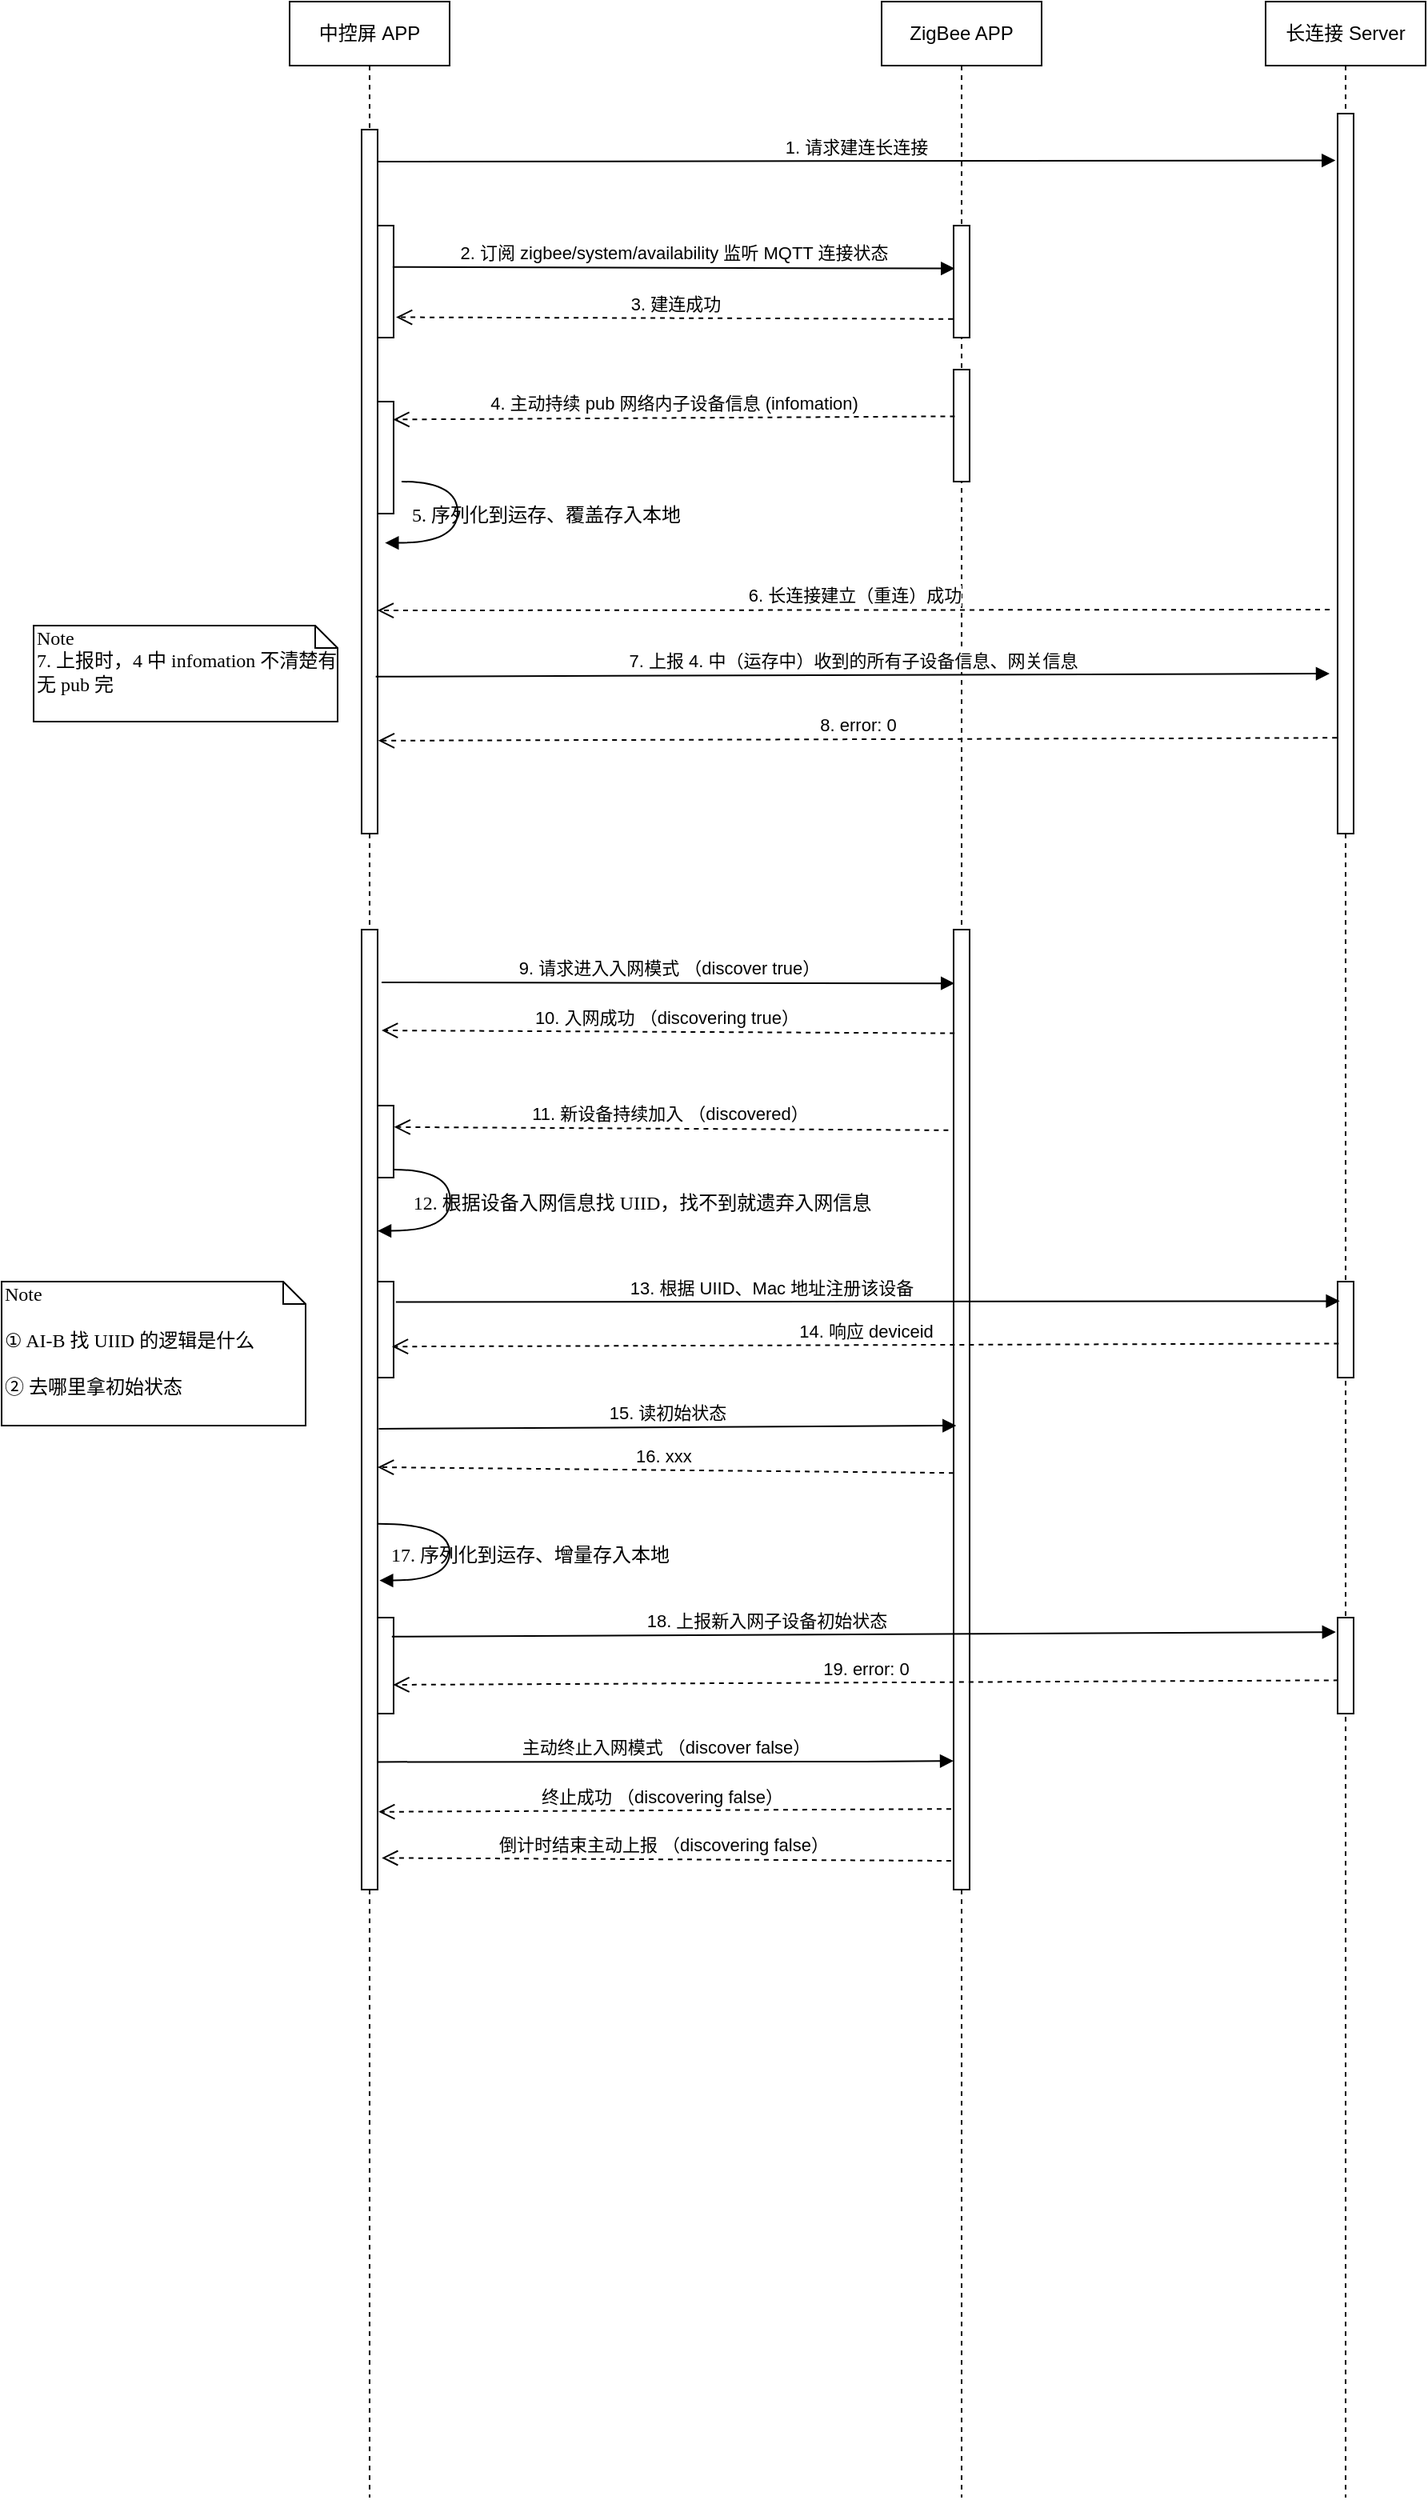 <mxfile version="20.2.3" type="github">
  <diagram name="Page-1" id="13e1069c-82ec-6db2-03f1-153e76fe0fe0">
    <mxGraphModel dx="2510" dy="729" grid="1" gridSize="10" guides="1" tooltips="1" connect="1" arrows="1" fold="1" page="1" pageScale="1" pageWidth="1100" pageHeight="850" background="none" math="0" shadow="0">
      <root>
        <mxCell id="0" />
        <mxCell id="1" parent="0" />
        <mxCell id="mfzXLa-9cbicv-mfSP5t-9" value="中控屏 APP" style="shape=umlLifeline;perimeter=lifelinePerimeter;whiteSpace=wrap;html=1;container=1;collapsible=0;recursiveResize=0;outlineConnect=0;" vertex="1" parent="1">
          <mxGeometry x="110" y="830" width="100" height="1560" as="geometry" />
        </mxCell>
        <mxCell id="mfzXLa-9cbicv-mfSP5t-12" value="" style="html=1;points=[];perimeter=orthogonalPerimeter;" vertex="1" parent="mfzXLa-9cbicv-mfSP5t-9">
          <mxGeometry x="55" y="140" width="10" height="70" as="geometry" />
        </mxCell>
        <mxCell id="mfzXLa-9cbicv-mfSP5t-19" value="" style="html=1;points=[];perimeter=orthogonalPerimeter;rounded=0;shadow=0;comic=0;labelBackgroundColor=none;strokeWidth=1;fontFamily=Verdana;fontSize=12;align=center;" vertex="1" parent="mfzXLa-9cbicv-mfSP5t-9">
          <mxGeometry x="55" y="250" width="10" height="70" as="geometry" />
        </mxCell>
        <mxCell id="mfzXLa-9cbicv-mfSP5t-21" value="5. 序列化到运存、覆盖存入本地" style="html=1;verticalAlign=bottom;endArrow=block;labelBackgroundColor=none;fontFamily=Verdana;fontSize=12;elbow=vertical;edgeStyle=orthogonalEdgeStyle;curved=1;entryX=1.464;entryY=0.587;entryDx=0;entryDy=0;entryPerimeter=0;" edge="1" parent="mfzXLa-9cbicv-mfSP5t-9" target="mfzXLa-9cbicv-mfSP5t-22">
          <mxGeometry x="0.096" y="55" relative="1" as="geometry">
            <mxPoint x="70" y="300" as="sourcePoint" />
            <mxPoint x="60" y="339" as="targetPoint" />
            <Array as="points">
              <mxPoint x="105" y="300" />
              <mxPoint x="105" y="338" />
            </Array>
            <mxPoint as="offset" />
          </mxGeometry>
        </mxCell>
        <mxCell id="mfzXLa-9cbicv-mfSP5t-22" value="" style="html=1;points=[];perimeter=orthogonalPerimeter;rounded=0;shadow=0;comic=0;labelBackgroundColor=none;strokeWidth=1;fontFamily=Verdana;fontSize=12;align=center;" vertex="1" parent="mfzXLa-9cbicv-mfSP5t-9">
          <mxGeometry x="45" y="80" width="10" height="440" as="geometry" />
        </mxCell>
        <mxCell id="mfzXLa-9cbicv-mfSP5t-23" value="1. 请求建连长连接" style="html=1;verticalAlign=bottom;endArrow=block;rounded=0;entryX=-0.136;entryY=0.065;entryDx=0;entryDy=0;entryPerimeter=0;" edge="1" parent="mfzXLa-9cbicv-mfSP5t-9" target="mfzXLa-9cbicv-mfSP5t-24">
          <mxGeometry width="80" relative="1" as="geometry">
            <mxPoint x="55" y="100" as="sourcePoint" />
            <mxPoint x="135" y="100" as="targetPoint" />
          </mxGeometry>
        </mxCell>
        <mxCell id="mfzXLa-9cbicv-mfSP5t-28" value="" style="html=1;points=[];perimeter=orthogonalPerimeter;rounded=0;shadow=0;comic=0;labelBackgroundColor=none;strokeWidth=1;fontFamily=Verdana;fontSize=12;align=center;" vertex="1" parent="mfzXLa-9cbicv-mfSP5t-9">
          <mxGeometry x="45" y="580" width="10" height="600" as="geometry" />
        </mxCell>
        <mxCell id="mfzXLa-9cbicv-mfSP5t-40" value="" style="html=1;points=[];perimeter=orthogonalPerimeter;" vertex="1" parent="mfzXLa-9cbicv-mfSP5t-9">
          <mxGeometry x="55" y="690" width="10" height="45" as="geometry" />
        </mxCell>
        <mxCell id="mfzXLa-9cbicv-mfSP5t-46" value="12. 根据设备入网信息找 UIID，找不到就遗弃入网信息" style="html=1;verticalAlign=bottom;endArrow=block;labelBackgroundColor=none;fontFamily=Verdana;fontSize=12;elbow=vertical;edgeStyle=orthogonalEdgeStyle;curved=1;entryX=1.464;entryY=0.587;entryDx=0;entryDy=0;entryPerimeter=0;" edge="1" parent="mfzXLa-9cbicv-mfSP5t-9">
          <mxGeometry x="0.095" y="120" relative="1" as="geometry">
            <mxPoint x="65.36" y="730" as="sourcePoint" />
            <mxPoint x="55.0" y="768.28" as="targetPoint" />
            <Array as="points">
              <mxPoint x="100.36" y="730" />
              <mxPoint x="100.36" y="768" />
            </Array>
            <mxPoint as="offset" />
          </mxGeometry>
        </mxCell>
        <mxCell id="mfzXLa-9cbicv-mfSP5t-48" value="" style="html=1;points=[];perimeter=orthogonalPerimeter;" vertex="1" parent="mfzXLa-9cbicv-mfSP5t-9">
          <mxGeometry x="55" y="800" width="10" height="60" as="geometry" />
        </mxCell>
        <mxCell id="mfzXLa-9cbicv-mfSP5t-54" value="" style="html=1;points=[];perimeter=orthogonalPerimeter;" vertex="1" parent="mfzXLa-9cbicv-mfSP5t-9">
          <mxGeometry x="55" y="1010" width="10" height="60" as="geometry" />
        </mxCell>
        <mxCell id="mfzXLa-9cbicv-mfSP5t-57" value="17. 序列化到运存、增量存入本地" style="html=1;verticalAlign=bottom;endArrow=block;labelBackgroundColor=none;fontFamily=Verdana;fontSize=12;elbow=vertical;edgeStyle=orthogonalEdgeStyle;curved=1;entryX=1.115;entryY=0.678;entryDx=0;entryDy=0;entryPerimeter=0;exitX=1.042;exitY=0.619;exitDx=0;exitDy=0;exitPerimeter=0;" edge="1" parent="mfzXLa-9cbicv-mfSP5t-9" source="mfzXLa-9cbicv-mfSP5t-28" target="mfzXLa-9cbicv-mfSP5t-28">
          <mxGeometry x="0.182" y="50" relative="1" as="geometry">
            <mxPoint x="65.36" y="930" as="sourcePoint" />
            <mxPoint x="55.0" y="968.28" as="targetPoint" />
            <Array as="points">
              <mxPoint x="100" y="951" />
              <mxPoint x="100" y="987" />
            </Array>
            <mxPoint as="offset" />
          </mxGeometry>
        </mxCell>
        <mxCell id="mfzXLa-9cbicv-mfSP5t-10" value="ZigBee APP" style="shape=umlLifeline;perimeter=lifelinePerimeter;whiteSpace=wrap;html=1;container=1;collapsible=0;recursiveResize=0;outlineConnect=0;" vertex="1" parent="1">
          <mxGeometry x="480" y="830" width="100" height="1560" as="geometry" />
        </mxCell>
        <mxCell id="mfzXLa-9cbicv-mfSP5t-17" value="" style="html=1;points=[];perimeter=orthogonalPerimeter;rounded=0;shadow=0;comic=0;labelBackgroundColor=none;strokeWidth=1;fontFamily=Verdana;fontSize=12;align=center;" vertex="1" parent="mfzXLa-9cbicv-mfSP5t-10">
          <mxGeometry x="45" y="140" width="10" height="70" as="geometry" />
        </mxCell>
        <mxCell id="mfzXLa-9cbicv-mfSP5t-18" value="" style="html=1;points=[];perimeter=orthogonalPerimeter;rounded=0;shadow=0;comic=0;labelBackgroundColor=none;strokeWidth=1;fontFamily=Verdana;fontSize=12;align=center;" vertex="1" parent="mfzXLa-9cbicv-mfSP5t-10">
          <mxGeometry x="45" y="230" width="10" height="70" as="geometry" />
        </mxCell>
        <mxCell id="mfzXLa-9cbicv-mfSP5t-29" value="" style="html=1;points=[];perimeter=orthogonalPerimeter;rounded=0;shadow=0;comic=0;labelBackgroundColor=none;strokeWidth=1;fontFamily=Verdana;fontSize=12;align=center;" vertex="1" parent="mfzXLa-9cbicv-mfSP5t-10">
          <mxGeometry x="45" y="580" width="10" height="600" as="geometry" />
        </mxCell>
        <mxCell id="mfzXLa-9cbicv-mfSP5t-11" value="长连接 Server" style="shape=umlLifeline;perimeter=lifelinePerimeter;whiteSpace=wrap;html=1;container=1;collapsible=0;recursiveResize=0;outlineConnect=0;" vertex="1" parent="1">
          <mxGeometry x="720" y="830" width="100" height="1560" as="geometry" />
        </mxCell>
        <mxCell id="mfzXLa-9cbicv-mfSP5t-24" value="" style="html=1;points=[];perimeter=orthogonalPerimeter;rounded=0;shadow=0;comic=0;labelBackgroundColor=none;strokeWidth=1;fontFamily=Verdana;fontSize=12;align=center;" vertex="1" parent="mfzXLa-9cbicv-mfSP5t-11">
          <mxGeometry x="45" y="70" width="10" height="450" as="geometry" />
        </mxCell>
        <mxCell id="mfzXLa-9cbicv-mfSP5t-37" value="" style="html=1;points=[];perimeter=orthogonalPerimeter;rounded=0;shadow=0;comic=0;labelBackgroundColor=none;strokeWidth=1;fontFamily=Verdana;fontSize=12;align=center;" vertex="1" parent="mfzXLa-9cbicv-mfSP5t-11">
          <mxGeometry x="45" y="800" width="10" height="60" as="geometry" />
        </mxCell>
        <mxCell id="mfzXLa-9cbicv-mfSP5t-60" value="" style="html=1;points=[];perimeter=orthogonalPerimeter;rounded=0;shadow=0;comic=0;labelBackgroundColor=none;strokeWidth=1;fontFamily=Verdana;fontSize=12;align=center;" vertex="1" parent="mfzXLa-9cbicv-mfSP5t-11">
          <mxGeometry x="45" y="1010" width="10" height="60" as="geometry" />
        </mxCell>
        <mxCell id="mfzXLa-9cbicv-mfSP5t-14" value="3. 建连成功" style="html=1;verticalAlign=bottom;endArrow=open;dashed=1;endSize=8;rounded=0;exitX=-0.045;exitY=0.834;exitDx=0;exitDy=0;exitPerimeter=0;entryX=1.155;entryY=0.818;entryDx=0;entryDy=0;entryPerimeter=0;" edge="1" parent="1" source="mfzXLa-9cbicv-mfSP5t-17" target="mfzXLa-9cbicv-mfSP5t-12">
          <mxGeometry relative="1" as="geometry">
            <mxPoint x="520" y="990" as="sourcePoint" />
            <mxPoint x="270" y="990" as="targetPoint" />
            <Array as="points" />
          </mxGeometry>
        </mxCell>
        <mxCell id="mfzXLa-9cbicv-mfSP5t-16" value="4. 主动持续 pub 网络内子设备信息 (infomation)" style="html=1;verticalAlign=bottom;endArrow=open;dashed=1;endSize=8;rounded=0;exitX=0.073;exitY=0.417;exitDx=0;exitDy=0;exitPerimeter=0;entryX=0.973;entryY=0.16;entryDx=0;entryDy=0;entryPerimeter=0;" edge="1" parent="1" source="mfzXLa-9cbicv-mfSP5t-18" target="mfzXLa-9cbicv-mfSP5t-19">
          <mxGeometry relative="1" as="geometry">
            <mxPoint x="520" y="1089.5" as="sourcePoint" />
            <mxPoint x="180" y="1090" as="targetPoint" />
          </mxGeometry>
        </mxCell>
        <mxCell id="mfzXLa-9cbicv-mfSP5t-13" value="2. 订阅 zigbee/system/availability 监听 MQTT 连接状态" style="html=1;verticalAlign=bottom;endArrow=block;rounded=0;exitX=0.945;exitY=0.37;exitDx=0;exitDy=0;exitPerimeter=0;entryX=0.064;entryY=0.383;entryDx=0;entryDy=0;entryPerimeter=0;" edge="1" parent="1" source="mfzXLa-9cbicv-mfSP5t-12" target="mfzXLa-9cbicv-mfSP5t-17">
          <mxGeometry width="80" relative="1" as="geometry">
            <mxPoint x="170" y="950" as="sourcePoint" />
            <mxPoint x="520" y="996" as="targetPoint" />
            <Array as="points" />
          </mxGeometry>
        </mxCell>
        <mxCell id="mfzXLa-9cbicv-mfSP5t-25" value="6. 长连接建立（重连）成功" style="html=1;verticalAlign=bottom;endArrow=open;dashed=1;endSize=8;rounded=0;entryX=0.991;entryY=0.683;entryDx=0;entryDy=0;entryPerimeter=0;" edge="1" parent="1" target="mfzXLa-9cbicv-mfSP5t-22">
          <mxGeometry relative="1" as="geometry">
            <mxPoint x="760" y="1210" as="sourcePoint" />
            <mxPoint x="680" y="1210" as="targetPoint" />
          </mxGeometry>
        </mxCell>
        <mxCell id="mfzXLa-9cbicv-mfSP5t-26" value="Note&lt;br&gt;7. 上报时，4 中 infomation 不清楚有无 pub 完" style="shape=note;whiteSpace=wrap;html=1;size=14;verticalAlign=top;align=left;spacingTop=-6;rounded=0;shadow=0;comic=0;labelBackgroundColor=none;strokeWidth=1;fontFamily=Verdana;fontSize=12" vertex="1" parent="1">
          <mxGeometry x="-50" y="1220" width="190" height="60" as="geometry" />
        </mxCell>
        <mxCell id="mfzXLa-9cbicv-mfSP5t-27" value="7. 上报 4. 中（运存中）收到的所有子设备信息、网关信息" style="html=1;verticalAlign=bottom;endArrow=block;rounded=0;exitX=0.882;exitY=0.777;exitDx=0;exitDy=0;exitPerimeter=0;" edge="1" parent="1" source="mfzXLa-9cbicv-mfSP5t-22">
          <mxGeometry width="80" relative="1" as="geometry">
            <mxPoint x="170" y="1250.75" as="sourcePoint" />
            <mxPoint x="760" y="1250" as="targetPoint" />
          </mxGeometry>
        </mxCell>
        <mxCell id="mfzXLa-9cbicv-mfSP5t-30" value="9. 请求进入入网模式 （discover true）" style="html=1;verticalAlign=bottom;endArrow=block;rounded=0;entryX=0.061;entryY=0.056;entryDx=0;entryDy=0;entryPerimeter=0;exitX=1.253;exitY=0.055;exitDx=0;exitDy=0;exitPerimeter=0;" edge="1" parent="1" source="mfzXLa-9cbicv-mfSP5t-28" target="mfzXLa-9cbicv-mfSP5t-29">
          <mxGeometry width="80" relative="1" as="geometry">
            <mxPoint x="220" y="1410" as="sourcePoint" />
            <mxPoint x="511.19" y="1430.91" as="targetPoint" />
            <Array as="points" />
          </mxGeometry>
        </mxCell>
        <mxCell id="mfzXLa-9cbicv-mfSP5t-32" value="主动终止入网模式 （discover false）" style="html=1;verticalAlign=bottom;endArrow=block;rounded=0;exitX=0.99;exitY=0.867;exitDx=0;exitDy=0;exitPerimeter=0;entryX=0.003;entryY=0.866;entryDx=0;entryDy=0;entryPerimeter=0;" edge="1" parent="1" source="mfzXLa-9cbicv-mfSP5t-28" target="mfzXLa-9cbicv-mfSP5t-29">
          <mxGeometry width="80" relative="1" as="geometry">
            <mxPoint x="170.0" y="1520" as="sourcePoint" />
            <mxPoint x="528.0" y="1520.17" as="targetPoint" />
            <Array as="points">
              <mxPoint x="470" y="1930" />
            </Array>
          </mxGeometry>
        </mxCell>
        <mxCell id="mfzXLa-9cbicv-mfSP5t-33" value="终止成功 （discovering false）&amp;nbsp;" style="html=1;verticalAlign=bottom;endArrow=open;dashed=1;endSize=8;rounded=0;entryX=1.061;entryY=0.919;entryDx=0;entryDy=0;entryPerimeter=0;exitX=-0.153;exitY=0.916;exitDx=0;exitDy=0;exitPerimeter=0;" edge="1" parent="1" source="mfzXLa-9cbicv-mfSP5t-29" target="mfzXLa-9cbicv-mfSP5t-28">
          <mxGeometry relative="1" as="geometry">
            <mxPoint x="520" y="1900" as="sourcePoint" />
            <mxPoint x="170.0" y="1561" as="targetPoint" />
          </mxGeometry>
        </mxCell>
        <mxCell id="mfzXLa-9cbicv-mfSP5t-31" value="10. 入网成功 （discovering true）&amp;nbsp;" style="html=1;verticalAlign=bottom;endArrow=open;dashed=1;endSize=8;rounded=0;entryX=1.253;entryY=0.105;entryDx=0;entryDy=0;entryPerimeter=0;exitX=0.061;exitY=0.108;exitDx=0;exitDy=0;exitPerimeter=0;" edge="1" parent="1" source="mfzXLa-9cbicv-mfSP5t-29" target="mfzXLa-9cbicv-mfSP5t-28">
          <mxGeometry relative="1" as="geometry">
            <mxPoint x="520" y="1470" as="sourcePoint" />
            <mxPoint x="440" y="1470" as="targetPoint" />
          </mxGeometry>
        </mxCell>
        <mxCell id="mfzXLa-9cbicv-mfSP5t-34" value="倒计时结束主动上报 （discovering false）&amp;nbsp;" style="html=1;verticalAlign=bottom;endArrow=open;dashed=1;endSize=8;rounded=0;exitX=-0.153;exitY=0.97;exitDx=0;exitDy=0;exitPerimeter=0;entryX=1.262;entryY=0.967;entryDx=0;entryDy=0;entryPerimeter=0;" edge="1" parent="1" source="mfzXLa-9cbicv-mfSP5t-29" target="mfzXLa-9cbicv-mfSP5t-28">
          <mxGeometry relative="1" as="geometry">
            <mxPoint x="524.0" y="1722.16" as="sourcePoint" />
            <mxPoint x="170" y="1720" as="targetPoint" />
          </mxGeometry>
        </mxCell>
        <mxCell id="mfzXLa-9cbicv-mfSP5t-36" value="11. 新设备持续加入 （discovered）&amp;nbsp;" style="html=1;verticalAlign=bottom;endArrow=open;dashed=1;endSize=8;rounded=0;entryX=1.033;entryY=0.298;entryDx=0;entryDy=0;entryPerimeter=0;exitX=-0.33;exitY=0.209;exitDx=0;exitDy=0;exitPerimeter=0;" edge="1" parent="1" source="mfzXLa-9cbicv-mfSP5t-29" target="mfzXLa-9cbicv-mfSP5t-40">
          <mxGeometry relative="1" as="geometry">
            <mxPoint x="520" y="1560" as="sourcePoint" />
            <mxPoint x="170.0" y="1560.68" as="targetPoint" />
          </mxGeometry>
        </mxCell>
        <mxCell id="mfzXLa-9cbicv-mfSP5t-47" value="Note&lt;br&gt;&lt;br&gt;① AI-B 找 UIID 的逻辑是什么&lt;br&gt;&lt;br&gt;② 去哪里拿初始状态" style="shape=note;whiteSpace=wrap;html=1;size=14;verticalAlign=top;align=left;spacingTop=-6;rounded=0;shadow=0;comic=0;labelBackgroundColor=none;strokeWidth=1;fontFamily=Verdana;fontSize=12" vertex="1" parent="1">
          <mxGeometry x="-70" y="1630" width="190" height="90" as="geometry" />
        </mxCell>
        <mxCell id="mfzXLa-9cbicv-mfSP5t-50" value="8. error: 0" style="html=1;verticalAlign=bottom;endArrow=open;dashed=1;endSize=8;rounded=0;entryX=1.041;entryY=0.868;entryDx=0;entryDy=0;entryPerimeter=0;exitX=-0.042;exitY=0.867;exitDx=0;exitDy=0;exitPerimeter=0;" edge="1" parent="1" source="mfzXLa-9cbicv-mfSP5t-24" target="mfzXLa-9cbicv-mfSP5t-22">
          <mxGeometry relative="1" as="geometry">
            <mxPoint x="755.09" y="1290" as="sourcePoint" />
            <mxPoint x="160.0" y="1290.52" as="targetPoint" />
          </mxGeometry>
        </mxCell>
        <mxCell id="mfzXLa-9cbicv-mfSP5t-51" value="14. 响应 deviceid" style="html=1;verticalAlign=bottom;endArrow=open;dashed=1;endSize=8;rounded=0;entryX=0.897;entryY=0.677;entryDx=0;entryDy=0;entryPerimeter=0;exitX=0.068;exitY=0.645;exitDx=0;exitDy=0;exitPerimeter=0;" edge="1" parent="1" source="mfzXLa-9cbicv-mfSP5t-37" target="mfzXLa-9cbicv-mfSP5t-48">
          <mxGeometry relative="1" as="geometry">
            <mxPoint x="769.17" y="1680" as="sourcePoint" />
            <mxPoint x="170.0" y="1681.77" as="targetPoint" />
          </mxGeometry>
        </mxCell>
        <mxCell id="mfzXLa-9cbicv-mfSP5t-49" value="13. 根据 UIID、Mac 地址注册该设备" style="html=1;verticalAlign=bottom;endArrow=block;rounded=0;entryX=0.132;entryY=0.203;entryDx=0;entryDy=0;entryPerimeter=0;exitX=1.139;exitY=0.213;exitDx=0;exitDy=0;exitPerimeter=0;" edge="1" parent="1" source="mfzXLa-9cbicv-mfSP5t-48" target="mfzXLa-9cbicv-mfSP5t-37">
          <mxGeometry x="-0.205" width="80" relative="1" as="geometry">
            <mxPoint x="175" y="1660" as="sourcePoint" />
            <mxPoint x="760" y="1660" as="targetPoint" />
            <mxPoint as="offset" />
          </mxGeometry>
        </mxCell>
        <mxCell id="mfzXLa-9cbicv-mfSP5t-55" value="15. 读初始状态" style="html=1;verticalAlign=bottom;endArrow=block;rounded=0;exitX=1.074;exitY=0.52;exitDx=0;exitDy=0;exitPerimeter=0;entryX=-0.27;entryY=0.804;entryDx=0;entryDy=0;entryPerimeter=0;" edge="1" parent="1" source="mfzXLa-9cbicv-mfSP5t-28">
          <mxGeometry width="80" relative="1" as="geometry">
            <mxPoint x="170.0" y="1725.04" as="sourcePoint" />
            <mxPoint x="526.66" y="1720.0" as="targetPoint" />
            <Array as="points" />
          </mxGeometry>
        </mxCell>
        <mxCell id="mfzXLa-9cbicv-mfSP5t-56" value="16. xxx&amp;nbsp;" style="html=1;verticalAlign=bottom;endArrow=open;dashed=1;endSize=8;rounded=0;entryX=1.003;entryY=0.56;entryDx=0;entryDy=0;entryPerimeter=0;exitX=0.003;exitY=0.566;exitDx=0;exitDy=0;exitPerimeter=0;" edge="1" parent="1" source="mfzXLa-9cbicv-mfSP5t-29" target="mfzXLa-9cbicv-mfSP5t-28">
          <mxGeometry relative="1" as="geometry">
            <mxPoint x="520.09" y="1740" as="sourcePoint" />
            <mxPoint x="160.0" y="1747.14" as="targetPoint" />
          </mxGeometry>
        </mxCell>
        <mxCell id="mfzXLa-9cbicv-mfSP5t-61" value="18. 上报新入网子设备初始状态" style="html=1;verticalAlign=bottom;endArrow=block;rounded=0;entryX=-0.108;entryY=0.151;entryDx=0;entryDy=0;entryPerimeter=0;exitX=0.892;exitY=0.198;exitDx=0;exitDy=0;exitPerimeter=0;" edge="1" parent="1" source="mfzXLa-9cbicv-mfSP5t-54" target="mfzXLa-9cbicv-mfSP5t-60">
          <mxGeometry x="-0.205" width="80" relative="1" as="geometry">
            <mxPoint x="180.0" y="1830.6" as="sourcePoint" />
            <mxPoint x="769.93" y="1830.0" as="targetPoint" />
            <mxPoint as="offset" />
          </mxGeometry>
        </mxCell>
        <mxCell id="mfzXLa-9cbicv-mfSP5t-62" value="19. error: 0" style="html=1;verticalAlign=bottom;endArrow=open;dashed=1;endSize=8;rounded=0;entryX=0.97;entryY=0.7;entryDx=0;entryDy=0;entryPerimeter=0;exitX=0.042;exitY=0.653;exitDx=0;exitDy=0;exitPerimeter=0;" edge="1" parent="1" source="mfzXLa-9cbicv-mfSP5t-60" target="mfzXLa-9cbicv-mfSP5t-54">
          <mxGeometry relative="1" as="geometry">
            <mxPoint x="761.71" y="1860.0" as="sourcePoint" />
            <mxPoint x="170.0" y="1861.92" as="targetPoint" />
          </mxGeometry>
        </mxCell>
      </root>
    </mxGraphModel>
  </diagram>
</mxfile>
